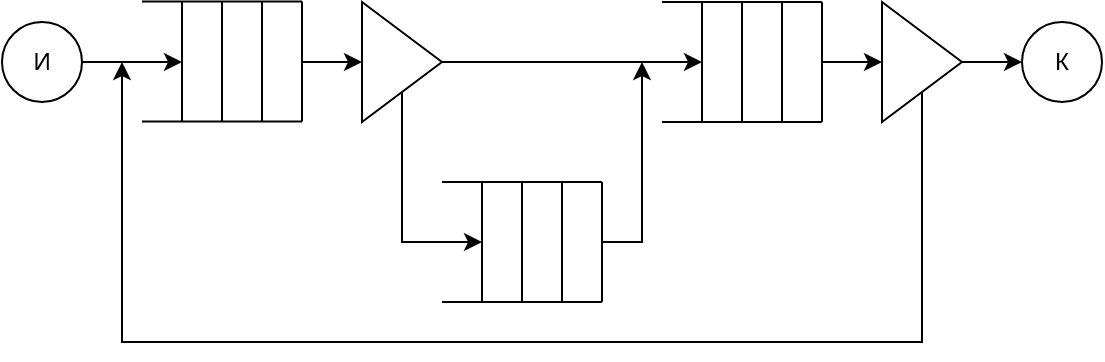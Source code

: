 <mxfile version="24.4.0" type="device">
  <diagram name="Страница — 1" id="vwwbp9v8vylXuhjzevvj">
    <mxGraphModel dx="819" dy="478" grid="1" gridSize="10" guides="1" tooltips="1" connect="1" arrows="1" fold="1" page="1" pageScale="1" pageWidth="827" pageHeight="1169" math="0" shadow="0">
      <root>
        <mxCell id="0" />
        <mxCell id="1" parent="0" />
        <mxCell id="nJmdU5ZUrRKhVBLQrtqt-9" style="edgeStyle=orthogonalEdgeStyle;rounded=0;orthogonalLoop=1;jettySize=auto;html=1;exitX=1;exitY=0.5;exitDx=0;exitDy=0;" edge="1" parent="1" source="nJmdU5ZUrRKhVBLQrtqt-1">
          <mxGeometry relative="1" as="geometry">
            <mxPoint x="130" y="380" as="targetPoint" />
          </mxGeometry>
        </mxCell>
        <mxCell id="nJmdU5ZUrRKhVBLQrtqt-1" value="И" style="ellipse;whiteSpace=wrap;html=1;aspect=fixed;" vertex="1" parent="1">
          <mxGeometry x="40" y="360" width="40" height="40" as="geometry" />
        </mxCell>
        <mxCell id="nJmdU5ZUrRKhVBLQrtqt-2" value="" style="endArrow=none;html=1;rounded=0;" edge="1" parent="1">
          <mxGeometry width="50" height="50" relative="1" as="geometry">
            <mxPoint x="110" y="349.76" as="sourcePoint" />
            <mxPoint x="190" y="349.76" as="targetPoint" />
          </mxGeometry>
        </mxCell>
        <mxCell id="nJmdU5ZUrRKhVBLQrtqt-4" value="" style="endArrow=none;html=1;rounded=0;" edge="1" parent="1">
          <mxGeometry width="50" height="50" relative="1" as="geometry">
            <mxPoint x="110" y="409.76" as="sourcePoint" />
            <mxPoint x="190" y="409.76" as="targetPoint" />
          </mxGeometry>
        </mxCell>
        <mxCell id="nJmdU5ZUrRKhVBLQrtqt-5" value="" style="endArrow=none;html=1;rounded=0;" edge="1" parent="1">
          <mxGeometry width="50" height="50" relative="1" as="geometry">
            <mxPoint x="190" y="409.76" as="sourcePoint" />
            <mxPoint x="190" y="349.76" as="targetPoint" />
          </mxGeometry>
        </mxCell>
        <mxCell id="nJmdU5ZUrRKhVBLQrtqt-6" value="" style="endArrow=none;html=1;rounded=0;" edge="1" parent="1">
          <mxGeometry width="50" height="50" relative="1" as="geometry">
            <mxPoint x="170" y="409.76" as="sourcePoint" />
            <mxPoint x="170" y="349.76" as="targetPoint" />
          </mxGeometry>
        </mxCell>
        <mxCell id="nJmdU5ZUrRKhVBLQrtqt-7" value="" style="endArrow=none;html=1;rounded=0;" edge="1" parent="1">
          <mxGeometry width="50" height="50" relative="1" as="geometry">
            <mxPoint x="150" y="409.76" as="sourcePoint" />
            <mxPoint x="150" y="349.76" as="targetPoint" />
          </mxGeometry>
        </mxCell>
        <mxCell id="nJmdU5ZUrRKhVBLQrtqt-8" value="" style="endArrow=none;html=1;rounded=0;" edge="1" parent="1">
          <mxGeometry width="50" height="50" relative="1" as="geometry">
            <mxPoint x="130" y="409.76" as="sourcePoint" />
            <mxPoint x="130" y="349.76" as="targetPoint" />
          </mxGeometry>
        </mxCell>
        <mxCell id="nJmdU5ZUrRKhVBLQrtqt-18" style="edgeStyle=orthogonalEdgeStyle;rounded=0;orthogonalLoop=1;jettySize=auto;html=1;exitX=0.5;exitY=1;exitDx=0;exitDy=0;" edge="1" parent="1" source="nJmdU5ZUrRKhVBLQrtqt-10">
          <mxGeometry relative="1" as="geometry">
            <mxPoint x="280" y="470" as="targetPoint" />
            <Array as="points">
              <mxPoint x="240" y="470" />
            </Array>
          </mxGeometry>
        </mxCell>
        <mxCell id="nJmdU5ZUrRKhVBLQrtqt-25" style="edgeStyle=orthogonalEdgeStyle;rounded=0;orthogonalLoop=1;jettySize=auto;html=1;exitX=1;exitY=0.5;exitDx=0;exitDy=0;" edge="1" parent="1" source="nJmdU5ZUrRKhVBLQrtqt-10">
          <mxGeometry relative="1" as="geometry">
            <mxPoint x="390" y="380" as="targetPoint" />
          </mxGeometry>
        </mxCell>
        <mxCell id="nJmdU5ZUrRKhVBLQrtqt-10" value="" style="triangle;whiteSpace=wrap;html=1;" vertex="1" parent="1">
          <mxGeometry x="220" y="350" width="40" height="60" as="geometry" />
        </mxCell>
        <mxCell id="nJmdU5ZUrRKhVBLQrtqt-11" value="" style="endArrow=classic;html=1;rounded=0;entryX=0;entryY=0.5;entryDx=0;entryDy=0;" edge="1" parent="1" target="nJmdU5ZUrRKhVBLQrtqt-10">
          <mxGeometry width="50" height="50" relative="1" as="geometry">
            <mxPoint x="190" y="380" as="sourcePoint" />
            <mxPoint x="240" y="330" as="targetPoint" />
          </mxGeometry>
        </mxCell>
        <mxCell id="nJmdU5ZUrRKhVBLQrtqt-12" value="" style="endArrow=none;html=1;rounded=0;" edge="1" parent="1">
          <mxGeometry width="50" height="50" relative="1" as="geometry">
            <mxPoint x="260" y="440" as="sourcePoint" />
            <mxPoint x="340" y="440" as="targetPoint" />
          </mxGeometry>
        </mxCell>
        <mxCell id="nJmdU5ZUrRKhVBLQrtqt-13" value="" style="endArrow=none;html=1;rounded=0;" edge="1" parent="1">
          <mxGeometry width="50" height="50" relative="1" as="geometry">
            <mxPoint x="260" y="500" as="sourcePoint" />
            <mxPoint x="340" y="500" as="targetPoint" />
          </mxGeometry>
        </mxCell>
        <mxCell id="nJmdU5ZUrRKhVBLQrtqt-14" value="" style="endArrow=none;html=1;rounded=0;" edge="1" parent="1">
          <mxGeometry width="50" height="50" relative="1" as="geometry">
            <mxPoint x="340" y="500" as="sourcePoint" />
            <mxPoint x="340" y="440" as="targetPoint" />
          </mxGeometry>
        </mxCell>
        <mxCell id="nJmdU5ZUrRKhVBLQrtqt-15" value="" style="endArrow=none;html=1;rounded=0;" edge="1" parent="1">
          <mxGeometry width="50" height="50" relative="1" as="geometry">
            <mxPoint x="320" y="500" as="sourcePoint" />
            <mxPoint x="320" y="440" as="targetPoint" />
          </mxGeometry>
        </mxCell>
        <mxCell id="nJmdU5ZUrRKhVBLQrtqt-16" value="" style="endArrow=none;html=1;rounded=0;" edge="1" parent="1">
          <mxGeometry width="50" height="50" relative="1" as="geometry">
            <mxPoint x="300" y="500" as="sourcePoint" />
            <mxPoint x="300" y="440" as="targetPoint" />
          </mxGeometry>
        </mxCell>
        <mxCell id="nJmdU5ZUrRKhVBLQrtqt-17" value="" style="endArrow=none;html=1;rounded=0;" edge="1" parent="1">
          <mxGeometry width="50" height="50" relative="1" as="geometry">
            <mxPoint x="280" y="500" as="sourcePoint" />
            <mxPoint x="280" y="440" as="targetPoint" />
          </mxGeometry>
        </mxCell>
        <mxCell id="nJmdU5ZUrRKhVBLQrtqt-19" value="" style="endArrow=none;html=1;rounded=0;" edge="1" parent="1">
          <mxGeometry width="50" height="50" relative="1" as="geometry">
            <mxPoint x="370" y="350" as="sourcePoint" />
            <mxPoint x="450" y="350" as="targetPoint" />
          </mxGeometry>
        </mxCell>
        <mxCell id="nJmdU5ZUrRKhVBLQrtqt-20" value="" style="endArrow=none;html=1;rounded=0;" edge="1" parent="1">
          <mxGeometry width="50" height="50" relative="1" as="geometry">
            <mxPoint x="370" y="410" as="sourcePoint" />
            <mxPoint x="450" y="410" as="targetPoint" />
          </mxGeometry>
        </mxCell>
        <mxCell id="nJmdU5ZUrRKhVBLQrtqt-21" value="" style="endArrow=none;html=1;rounded=0;" edge="1" parent="1">
          <mxGeometry width="50" height="50" relative="1" as="geometry">
            <mxPoint x="450" y="410" as="sourcePoint" />
            <mxPoint x="450" y="350" as="targetPoint" />
          </mxGeometry>
        </mxCell>
        <mxCell id="nJmdU5ZUrRKhVBLQrtqt-22" value="" style="endArrow=none;html=1;rounded=0;" edge="1" parent="1">
          <mxGeometry width="50" height="50" relative="1" as="geometry">
            <mxPoint x="430" y="410" as="sourcePoint" />
            <mxPoint x="430" y="350" as="targetPoint" />
          </mxGeometry>
        </mxCell>
        <mxCell id="nJmdU5ZUrRKhVBLQrtqt-23" value="" style="endArrow=none;html=1;rounded=0;" edge="1" parent="1">
          <mxGeometry width="50" height="50" relative="1" as="geometry">
            <mxPoint x="410" y="410" as="sourcePoint" />
            <mxPoint x="410" y="350" as="targetPoint" />
          </mxGeometry>
        </mxCell>
        <mxCell id="nJmdU5ZUrRKhVBLQrtqt-24" value="" style="endArrow=none;html=1;rounded=0;" edge="1" parent="1">
          <mxGeometry width="50" height="50" relative="1" as="geometry">
            <mxPoint x="390" y="410" as="sourcePoint" />
            <mxPoint x="390" y="350" as="targetPoint" />
          </mxGeometry>
        </mxCell>
        <mxCell id="nJmdU5ZUrRKhVBLQrtqt-26" value="" style="endArrow=classic;html=1;rounded=0;" edge="1" parent="1">
          <mxGeometry width="50" height="50" relative="1" as="geometry">
            <mxPoint x="340" y="470" as="sourcePoint" />
            <mxPoint x="360" y="380" as="targetPoint" />
            <Array as="points">
              <mxPoint x="360" y="470" />
              <mxPoint x="360" y="420" />
            </Array>
          </mxGeometry>
        </mxCell>
        <mxCell id="nJmdU5ZUrRKhVBLQrtqt-30" style="edgeStyle=orthogonalEdgeStyle;rounded=0;orthogonalLoop=1;jettySize=auto;html=1;exitX=1;exitY=0.5;exitDx=0;exitDy=0;entryX=0;entryY=0.5;entryDx=0;entryDy=0;" edge="1" parent="1" source="nJmdU5ZUrRKhVBLQrtqt-27" target="nJmdU5ZUrRKhVBLQrtqt-29">
          <mxGeometry relative="1" as="geometry" />
        </mxCell>
        <mxCell id="nJmdU5ZUrRKhVBLQrtqt-31" style="edgeStyle=orthogonalEdgeStyle;rounded=0;orthogonalLoop=1;jettySize=auto;html=1;exitX=0.5;exitY=1;exitDx=0;exitDy=0;" edge="1" parent="1" source="nJmdU5ZUrRKhVBLQrtqt-27">
          <mxGeometry relative="1" as="geometry">
            <mxPoint x="100" y="380" as="targetPoint" />
            <Array as="points">
              <mxPoint x="500" y="520" />
              <mxPoint x="100" y="520" />
            </Array>
          </mxGeometry>
        </mxCell>
        <mxCell id="nJmdU5ZUrRKhVBLQrtqt-27" value="" style="triangle;whiteSpace=wrap;html=1;" vertex="1" parent="1">
          <mxGeometry x="480" y="350" width="40" height="60" as="geometry" />
        </mxCell>
        <mxCell id="nJmdU5ZUrRKhVBLQrtqt-28" value="" style="endArrow=classic;html=1;rounded=0;entryX=0;entryY=0.5;entryDx=0;entryDy=0;" edge="1" parent="1" target="nJmdU5ZUrRKhVBLQrtqt-27">
          <mxGeometry width="50" height="50" relative="1" as="geometry">
            <mxPoint x="450" y="380" as="sourcePoint" />
            <mxPoint x="500" y="330" as="targetPoint" />
          </mxGeometry>
        </mxCell>
        <mxCell id="nJmdU5ZUrRKhVBLQrtqt-29" value="К" style="ellipse;whiteSpace=wrap;html=1;aspect=fixed;" vertex="1" parent="1">
          <mxGeometry x="550" y="360" width="40" height="40" as="geometry" />
        </mxCell>
      </root>
    </mxGraphModel>
  </diagram>
</mxfile>
